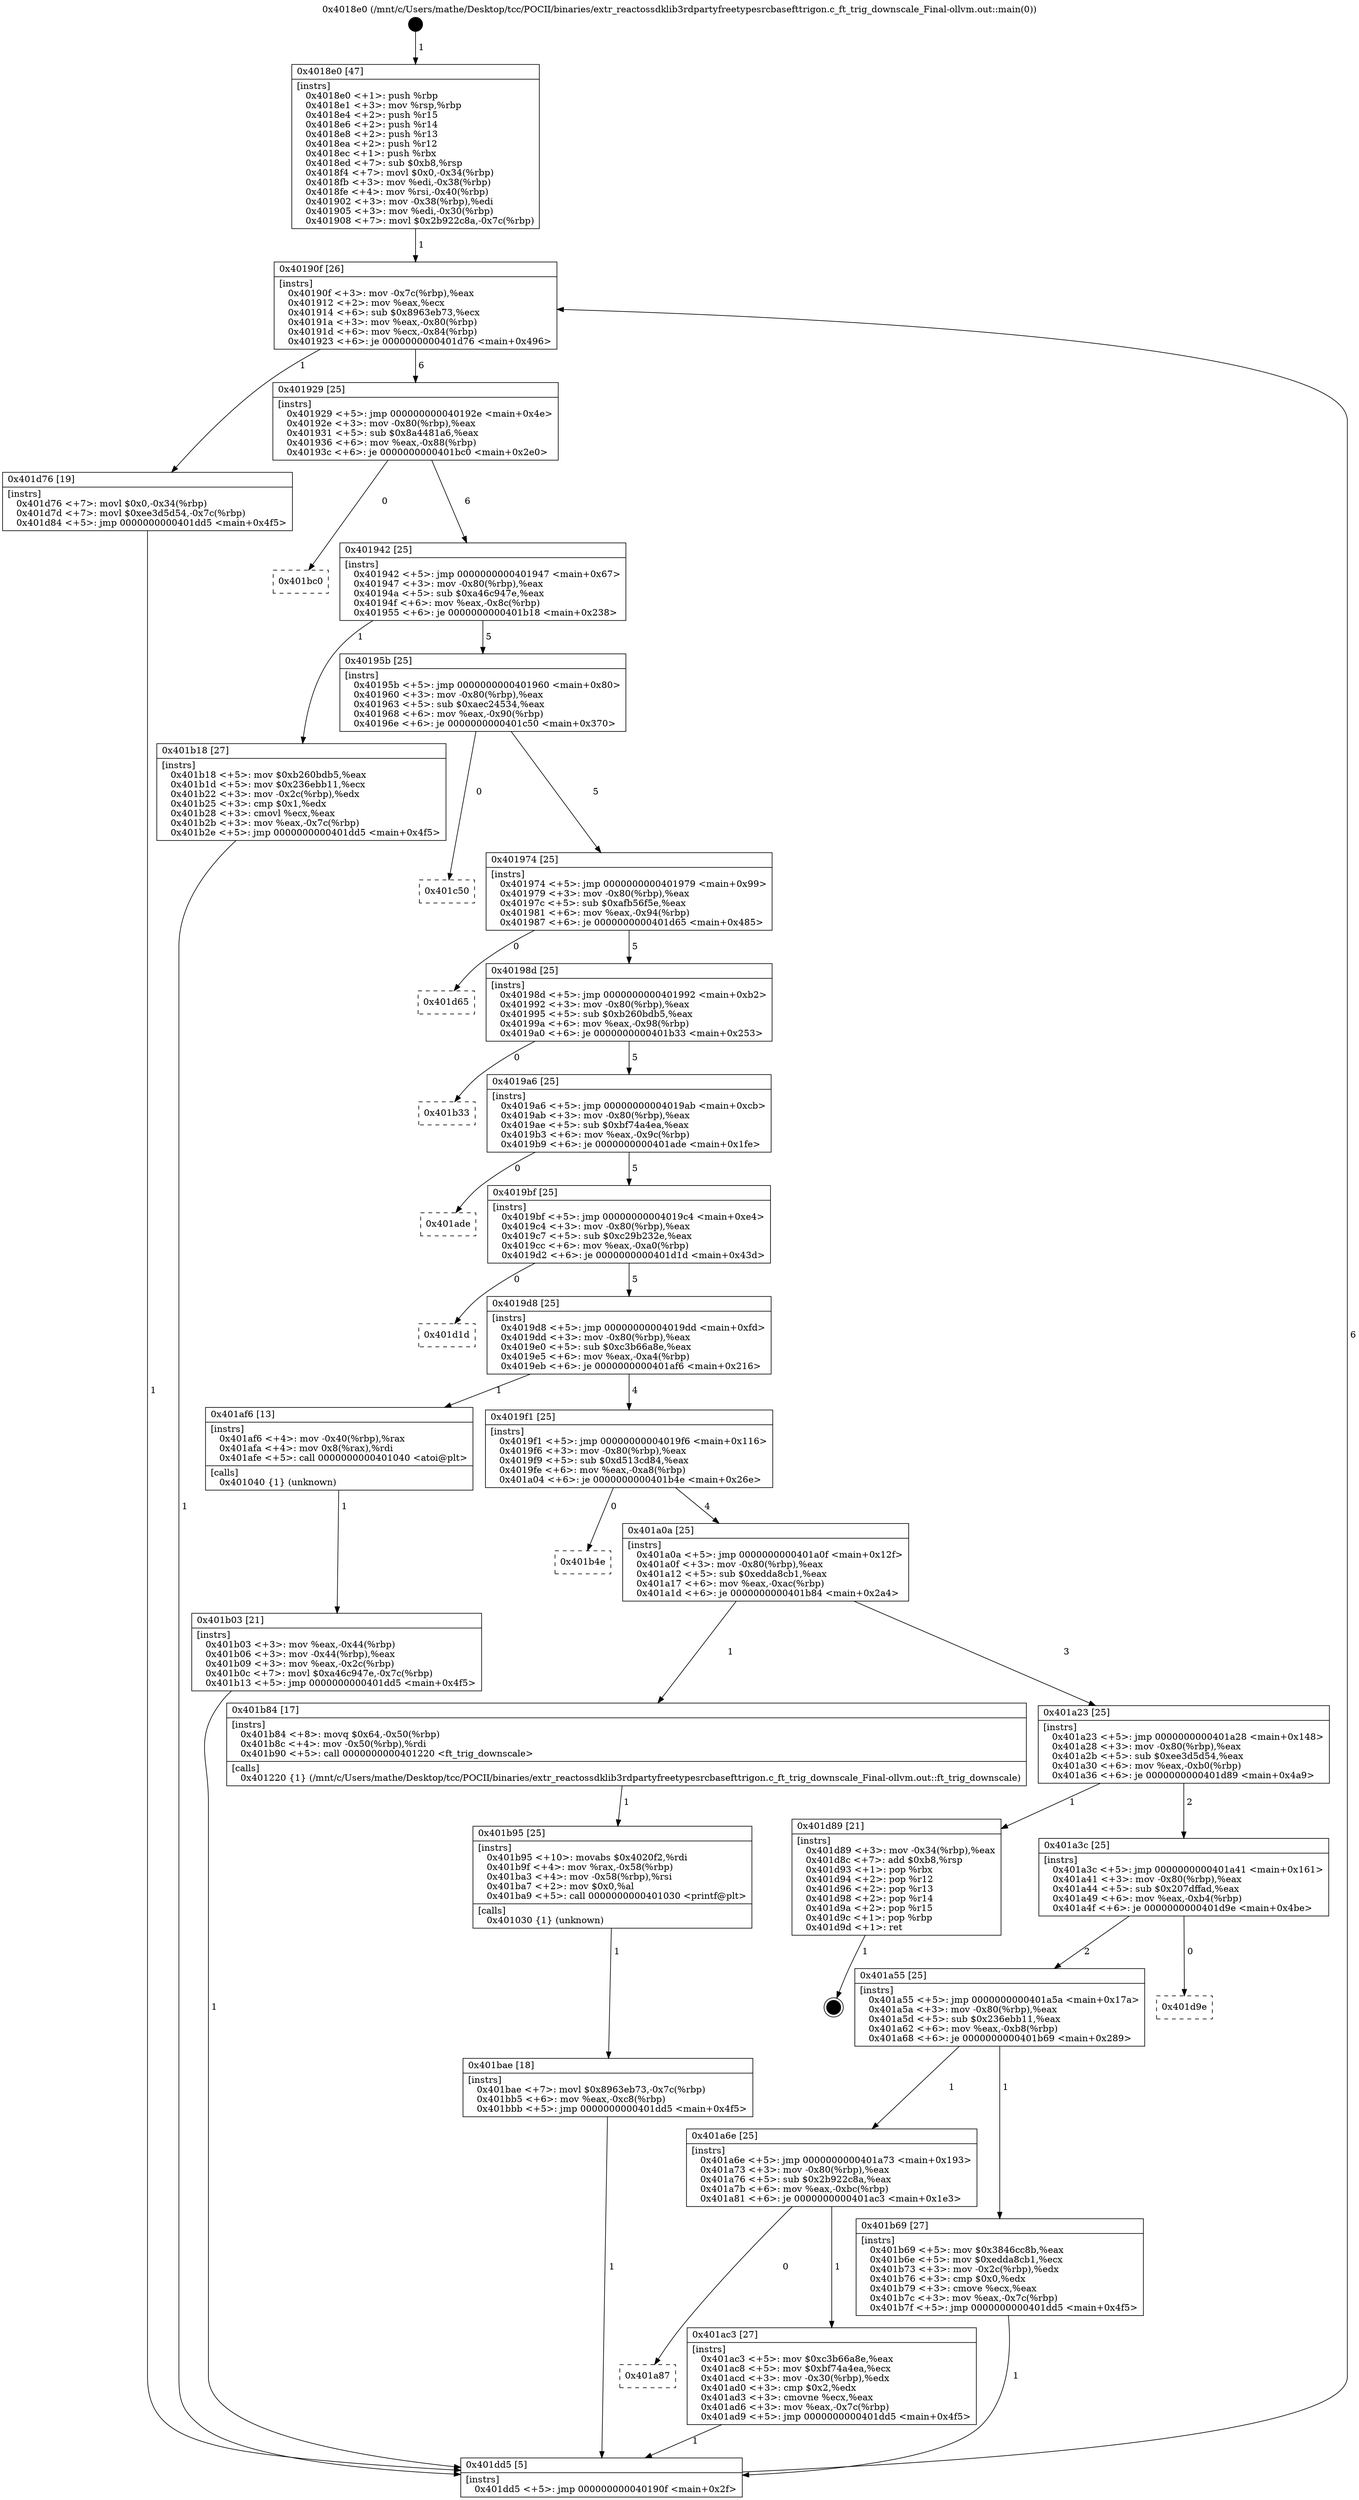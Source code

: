 digraph "0x4018e0" {
  label = "0x4018e0 (/mnt/c/Users/mathe/Desktop/tcc/POCII/binaries/extr_reactossdklib3rdpartyfreetypesrcbasefttrigon.c_ft_trig_downscale_Final-ollvm.out::main(0))"
  labelloc = "t"
  node[shape=record]

  Entry [label="",width=0.3,height=0.3,shape=circle,fillcolor=black,style=filled]
  "0x40190f" [label="{
     0x40190f [26]\l
     | [instrs]\l
     &nbsp;&nbsp;0x40190f \<+3\>: mov -0x7c(%rbp),%eax\l
     &nbsp;&nbsp;0x401912 \<+2\>: mov %eax,%ecx\l
     &nbsp;&nbsp;0x401914 \<+6\>: sub $0x8963eb73,%ecx\l
     &nbsp;&nbsp;0x40191a \<+3\>: mov %eax,-0x80(%rbp)\l
     &nbsp;&nbsp;0x40191d \<+6\>: mov %ecx,-0x84(%rbp)\l
     &nbsp;&nbsp;0x401923 \<+6\>: je 0000000000401d76 \<main+0x496\>\l
  }"]
  "0x401d76" [label="{
     0x401d76 [19]\l
     | [instrs]\l
     &nbsp;&nbsp;0x401d76 \<+7\>: movl $0x0,-0x34(%rbp)\l
     &nbsp;&nbsp;0x401d7d \<+7\>: movl $0xee3d5d54,-0x7c(%rbp)\l
     &nbsp;&nbsp;0x401d84 \<+5\>: jmp 0000000000401dd5 \<main+0x4f5\>\l
  }"]
  "0x401929" [label="{
     0x401929 [25]\l
     | [instrs]\l
     &nbsp;&nbsp;0x401929 \<+5\>: jmp 000000000040192e \<main+0x4e\>\l
     &nbsp;&nbsp;0x40192e \<+3\>: mov -0x80(%rbp),%eax\l
     &nbsp;&nbsp;0x401931 \<+5\>: sub $0x8a4481a6,%eax\l
     &nbsp;&nbsp;0x401936 \<+6\>: mov %eax,-0x88(%rbp)\l
     &nbsp;&nbsp;0x40193c \<+6\>: je 0000000000401bc0 \<main+0x2e0\>\l
  }"]
  Exit [label="",width=0.3,height=0.3,shape=circle,fillcolor=black,style=filled,peripheries=2]
  "0x401bc0" [label="{
     0x401bc0\l
  }", style=dashed]
  "0x401942" [label="{
     0x401942 [25]\l
     | [instrs]\l
     &nbsp;&nbsp;0x401942 \<+5\>: jmp 0000000000401947 \<main+0x67\>\l
     &nbsp;&nbsp;0x401947 \<+3\>: mov -0x80(%rbp),%eax\l
     &nbsp;&nbsp;0x40194a \<+5\>: sub $0xa46c947e,%eax\l
     &nbsp;&nbsp;0x40194f \<+6\>: mov %eax,-0x8c(%rbp)\l
     &nbsp;&nbsp;0x401955 \<+6\>: je 0000000000401b18 \<main+0x238\>\l
  }"]
  "0x401bae" [label="{
     0x401bae [18]\l
     | [instrs]\l
     &nbsp;&nbsp;0x401bae \<+7\>: movl $0x8963eb73,-0x7c(%rbp)\l
     &nbsp;&nbsp;0x401bb5 \<+6\>: mov %eax,-0xc8(%rbp)\l
     &nbsp;&nbsp;0x401bbb \<+5\>: jmp 0000000000401dd5 \<main+0x4f5\>\l
  }"]
  "0x401b18" [label="{
     0x401b18 [27]\l
     | [instrs]\l
     &nbsp;&nbsp;0x401b18 \<+5\>: mov $0xb260bdb5,%eax\l
     &nbsp;&nbsp;0x401b1d \<+5\>: mov $0x236ebb11,%ecx\l
     &nbsp;&nbsp;0x401b22 \<+3\>: mov -0x2c(%rbp),%edx\l
     &nbsp;&nbsp;0x401b25 \<+3\>: cmp $0x1,%edx\l
     &nbsp;&nbsp;0x401b28 \<+3\>: cmovl %ecx,%eax\l
     &nbsp;&nbsp;0x401b2b \<+3\>: mov %eax,-0x7c(%rbp)\l
     &nbsp;&nbsp;0x401b2e \<+5\>: jmp 0000000000401dd5 \<main+0x4f5\>\l
  }"]
  "0x40195b" [label="{
     0x40195b [25]\l
     | [instrs]\l
     &nbsp;&nbsp;0x40195b \<+5\>: jmp 0000000000401960 \<main+0x80\>\l
     &nbsp;&nbsp;0x401960 \<+3\>: mov -0x80(%rbp),%eax\l
     &nbsp;&nbsp;0x401963 \<+5\>: sub $0xaec24534,%eax\l
     &nbsp;&nbsp;0x401968 \<+6\>: mov %eax,-0x90(%rbp)\l
     &nbsp;&nbsp;0x40196e \<+6\>: je 0000000000401c50 \<main+0x370\>\l
  }"]
  "0x401b95" [label="{
     0x401b95 [25]\l
     | [instrs]\l
     &nbsp;&nbsp;0x401b95 \<+10\>: movabs $0x4020f2,%rdi\l
     &nbsp;&nbsp;0x401b9f \<+4\>: mov %rax,-0x58(%rbp)\l
     &nbsp;&nbsp;0x401ba3 \<+4\>: mov -0x58(%rbp),%rsi\l
     &nbsp;&nbsp;0x401ba7 \<+2\>: mov $0x0,%al\l
     &nbsp;&nbsp;0x401ba9 \<+5\>: call 0000000000401030 \<printf@plt\>\l
     | [calls]\l
     &nbsp;&nbsp;0x401030 \{1\} (unknown)\l
  }"]
  "0x401c50" [label="{
     0x401c50\l
  }", style=dashed]
  "0x401974" [label="{
     0x401974 [25]\l
     | [instrs]\l
     &nbsp;&nbsp;0x401974 \<+5\>: jmp 0000000000401979 \<main+0x99\>\l
     &nbsp;&nbsp;0x401979 \<+3\>: mov -0x80(%rbp),%eax\l
     &nbsp;&nbsp;0x40197c \<+5\>: sub $0xafb56f5e,%eax\l
     &nbsp;&nbsp;0x401981 \<+6\>: mov %eax,-0x94(%rbp)\l
     &nbsp;&nbsp;0x401987 \<+6\>: je 0000000000401d65 \<main+0x485\>\l
  }"]
  "0x401b03" [label="{
     0x401b03 [21]\l
     | [instrs]\l
     &nbsp;&nbsp;0x401b03 \<+3\>: mov %eax,-0x44(%rbp)\l
     &nbsp;&nbsp;0x401b06 \<+3\>: mov -0x44(%rbp),%eax\l
     &nbsp;&nbsp;0x401b09 \<+3\>: mov %eax,-0x2c(%rbp)\l
     &nbsp;&nbsp;0x401b0c \<+7\>: movl $0xa46c947e,-0x7c(%rbp)\l
     &nbsp;&nbsp;0x401b13 \<+5\>: jmp 0000000000401dd5 \<main+0x4f5\>\l
  }"]
  "0x401d65" [label="{
     0x401d65\l
  }", style=dashed]
  "0x40198d" [label="{
     0x40198d [25]\l
     | [instrs]\l
     &nbsp;&nbsp;0x40198d \<+5\>: jmp 0000000000401992 \<main+0xb2\>\l
     &nbsp;&nbsp;0x401992 \<+3\>: mov -0x80(%rbp),%eax\l
     &nbsp;&nbsp;0x401995 \<+5\>: sub $0xb260bdb5,%eax\l
     &nbsp;&nbsp;0x40199a \<+6\>: mov %eax,-0x98(%rbp)\l
     &nbsp;&nbsp;0x4019a0 \<+6\>: je 0000000000401b33 \<main+0x253\>\l
  }"]
  "0x4018e0" [label="{
     0x4018e0 [47]\l
     | [instrs]\l
     &nbsp;&nbsp;0x4018e0 \<+1\>: push %rbp\l
     &nbsp;&nbsp;0x4018e1 \<+3\>: mov %rsp,%rbp\l
     &nbsp;&nbsp;0x4018e4 \<+2\>: push %r15\l
     &nbsp;&nbsp;0x4018e6 \<+2\>: push %r14\l
     &nbsp;&nbsp;0x4018e8 \<+2\>: push %r13\l
     &nbsp;&nbsp;0x4018ea \<+2\>: push %r12\l
     &nbsp;&nbsp;0x4018ec \<+1\>: push %rbx\l
     &nbsp;&nbsp;0x4018ed \<+7\>: sub $0xb8,%rsp\l
     &nbsp;&nbsp;0x4018f4 \<+7\>: movl $0x0,-0x34(%rbp)\l
     &nbsp;&nbsp;0x4018fb \<+3\>: mov %edi,-0x38(%rbp)\l
     &nbsp;&nbsp;0x4018fe \<+4\>: mov %rsi,-0x40(%rbp)\l
     &nbsp;&nbsp;0x401902 \<+3\>: mov -0x38(%rbp),%edi\l
     &nbsp;&nbsp;0x401905 \<+3\>: mov %edi,-0x30(%rbp)\l
     &nbsp;&nbsp;0x401908 \<+7\>: movl $0x2b922c8a,-0x7c(%rbp)\l
  }"]
  "0x401b33" [label="{
     0x401b33\l
  }", style=dashed]
  "0x4019a6" [label="{
     0x4019a6 [25]\l
     | [instrs]\l
     &nbsp;&nbsp;0x4019a6 \<+5\>: jmp 00000000004019ab \<main+0xcb\>\l
     &nbsp;&nbsp;0x4019ab \<+3\>: mov -0x80(%rbp),%eax\l
     &nbsp;&nbsp;0x4019ae \<+5\>: sub $0xbf74a4ea,%eax\l
     &nbsp;&nbsp;0x4019b3 \<+6\>: mov %eax,-0x9c(%rbp)\l
     &nbsp;&nbsp;0x4019b9 \<+6\>: je 0000000000401ade \<main+0x1fe\>\l
  }"]
  "0x401dd5" [label="{
     0x401dd5 [5]\l
     | [instrs]\l
     &nbsp;&nbsp;0x401dd5 \<+5\>: jmp 000000000040190f \<main+0x2f\>\l
  }"]
  "0x401ade" [label="{
     0x401ade\l
  }", style=dashed]
  "0x4019bf" [label="{
     0x4019bf [25]\l
     | [instrs]\l
     &nbsp;&nbsp;0x4019bf \<+5\>: jmp 00000000004019c4 \<main+0xe4\>\l
     &nbsp;&nbsp;0x4019c4 \<+3\>: mov -0x80(%rbp),%eax\l
     &nbsp;&nbsp;0x4019c7 \<+5\>: sub $0xc29b232e,%eax\l
     &nbsp;&nbsp;0x4019cc \<+6\>: mov %eax,-0xa0(%rbp)\l
     &nbsp;&nbsp;0x4019d2 \<+6\>: je 0000000000401d1d \<main+0x43d\>\l
  }"]
  "0x401a87" [label="{
     0x401a87\l
  }", style=dashed]
  "0x401d1d" [label="{
     0x401d1d\l
  }", style=dashed]
  "0x4019d8" [label="{
     0x4019d8 [25]\l
     | [instrs]\l
     &nbsp;&nbsp;0x4019d8 \<+5\>: jmp 00000000004019dd \<main+0xfd\>\l
     &nbsp;&nbsp;0x4019dd \<+3\>: mov -0x80(%rbp),%eax\l
     &nbsp;&nbsp;0x4019e0 \<+5\>: sub $0xc3b66a8e,%eax\l
     &nbsp;&nbsp;0x4019e5 \<+6\>: mov %eax,-0xa4(%rbp)\l
     &nbsp;&nbsp;0x4019eb \<+6\>: je 0000000000401af6 \<main+0x216\>\l
  }"]
  "0x401ac3" [label="{
     0x401ac3 [27]\l
     | [instrs]\l
     &nbsp;&nbsp;0x401ac3 \<+5\>: mov $0xc3b66a8e,%eax\l
     &nbsp;&nbsp;0x401ac8 \<+5\>: mov $0xbf74a4ea,%ecx\l
     &nbsp;&nbsp;0x401acd \<+3\>: mov -0x30(%rbp),%edx\l
     &nbsp;&nbsp;0x401ad0 \<+3\>: cmp $0x2,%edx\l
     &nbsp;&nbsp;0x401ad3 \<+3\>: cmovne %ecx,%eax\l
     &nbsp;&nbsp;0x401ad6 \<+3\>: mov %eax,-0x7c(%rbp)\l
     &nbsp;&nbsp;0x401ad9 \<+5\>: jmp 0000000000401dd5 \<main+0x4f5\>\l
  }"]
  "0x401af6" [label="{
     0x401af6 [13]\l
     | [instrs]\l
     &nbsp;&nbsp;0x401af6 \<+4\>: mov -0x40(%rbp),%rax\l
     &nbsp;&nbsp;0x401afa \<+4\>: mov 0x8(%rax),%rdi\l
     &nbsp;&nbsp;0x401afe \<+5\>: call 0000000000401040 \<atoi@plt\>\l
     | [calls]\l
     &nbsp;&nbsp;0x401040 \{1\} (unknown)\l
  }"]
  "0x4019f1" [label="{
     0x4019f1 [25]\l
     | [instrs]\l
     &nbsp;&nbsp;0x4019f1 \<+5\>: jmp 00000000004019f6 \<main+0x116\>\l
     &nbsp;&nbsp;0x4019f6 \<+3\>: mov -0x80(%rbp),%eax\l
     &nbsp;&nbsp;0x4019f9 \<+5\>: sub $0xd513cd84,%eax\l
     &nbsp;&nbsp;0x4019fe \<+6\>: mov %eax,-0xa8(%rbp)\l
     &nbsp;&nbsp;0x401a04 \<+6\>: je 0000000000401b4e \<main+0x26e\>\l
  }"]
  "0x401a6e" [label="{
     0x401a6e [25]\l
     | [instrs]\l
     &nbsp;&nbsp;0x401a6e \<+5\>: jmp 0000000000401a73 \<main+0x193\>\l
     &nbsp;&nbsp;0x401a73 \<+3\>: mov -0x80(%rbp),%eax\l
     &nbsp;&nbsp;0x401a76 \<+5\>: sub $0x2b922c8a,%eax\l
     &nbsp;&nbsp;0x401a7b \<+6\>: mov %eax,-0xbc(%rbp)\l
     &nbsp;&nbsp;0x401a81 \<+6\>: je 0000000000401ac3 \<main+0x1e3\>\l
  }"]
  "0x401b4e" [label="{
     0x401b4e\l
  }", style=dashed]
  "0x401a0a" [label="{
     0x401a0a [25]\l
     | [instrs]\l
     &nbsp;&nbsp;0x401a0a \<+5\>: jmp 0000000000401a0f \<main+0x12f\>\l
     &nbsp;&nbsp;0x401a0f \<+3\>: mov -0x80(%rbp),%eax\l
     &nbsp;&nbsp;0x401a12 \<+5\>: sub $0xedda8cb1,%eax\l
     &nbsp;&nbsp;0x401a17 \<+6\>: mov %eax,-0xac(%rbp)\l
     &nbsp;&nbsp;0x401a1d \<+6\>: je 0000000000401b84 \<main+0x2a4\>\l
  }"]
  "0x401b69" [label="{
     0x401b69 [27]\l
     | [instrs]\l
     &nbsp;&nbsp;0x401b69 \<+5\>: mov $0x3846cc8b,%eax\l
     &nbsp;&nbsp;0x401b6e \<+5\>: mov $0xedda8cb1,%ecx\l
     &nbsp;&nbsp;0x401b73 \<+3\>: mov -0x2c(%rbp),%edx\l
     &nbsp;&nbsp;0x401b76 \<+3\>: cmp $0x0,%edx\l
     &nbsp;&nbsp;0x401b79 \<+3\>: cmove %ecx,%eax\l
     &nbsp;&nbsp;0x401b7c \<+3\>: mov %eax,-0x7c(%rbp)\l
     &nbsp;&nbsp;0x401b7f \<+5\>: jmp 0000000000401dd5 \<main+0x4f5\>\l
  }"]
  "0x401b84" [label="{
     0x401b84 [17]\l
     | [instrs]\l
     &nbsp;&nbsp;0x401b84 \<+8\>: movq $0x64,-0x50(%rbp)\l
     &nbsp;&nbsp;0x401b8c \<+4\>: mov -0x50(%rbp),%rdi\l
     &nbsp;&nbsp;0x401b90 \<+5\>: call 0000000000401220 \<ft_trig_downscale\>\l
     | [calls]\l
     &nbsp;&nbsp;0x401220 \{1\} (/mnt/c/Users/mathe/Desktop/tcc/POCII/binaries/extr_reactossdklib3rdpartyfreetypesrcbasefttrigon.c_ft_trig_downscale_Final-ollvm.out::ft_trig_downscale)\l
  }"]
  "0x401a23" [label="{
     0x401a23 [25]\l
     | [instrs]\l
     &nbsp;&nbsp;0x401a23 \<+5\>: jmp 0000000000401a28 \<main+0x148\>\l
     &nbsp;&nbsp;0x401a28 \<+3\>: mov -0x80(%rbp),%eax\l
     &nbsp;&nbsp;0x401a2b \<+5\>: sub $0xee3d5d54,%eax\l
     &nbsp;&nbsp;0x401a30 \<+6\>: mov %eax,-0xb0(%rbp)\l
     &nbsp;&nbsp;0x401a36 \<+6\>: je 0000000000401d89 \<main+0x4a9\>\l
  }"]
  "0x401a55" [label="{
     0x401a55 [25]\l
     | [instrs]\l
     &nbsp;&nbsp;0x401a55 \<+5\>: jmp 0000000000401a5a \<main+0x17a\>\l
     &nbsp;&nbsp;0x401a5a \<+3\>: mov -0x80(%rbp),%eax\l
     &nbsp;&nbsp;0x401a5d \<+5\>: sub $0x236ebb11,%eax\l
     &nbsp;&nbsp;0x401a62 \<+6\>: mov %eax,-0xb8(%rbp)\l
     &nbsp;&nbsp;0x401a68 \<+6\>: je 0000000000401b69 \<main+0x289\>\l
  }"]
  "0x401d89" [label="{
     0x401d89 [21]\l
     | [instrs]\l
     &nbsp;&nbsp;0x401d89 \<+3\>: mov -0x34(%rbp),%eax\l
     &nbsp;&nbsp;0x401d8c \<+7\>: add $0xb8,%rsp\l
     &nbsp;&nbsp;0x401d93 \<+1\>: pop %rbx\l
     &nbsp;&nbsp;0x401d94 \<+2\>: pop %r12\l
     &nbsp;&nbsp;0x401d96 \<+2\>: pop %r13\l
     &nbsp;&nbsp;0x401d98 \<+2\>: pop %r14\l
     &nbsp;&nbsp;0x401d9a \<+2\>: pop %r15\l
     &nbsp;&nbsp;0x401d9c \<+1\>: pop %rbp\l
     &nbsp;&nbsp;0x401d9d \<+1\>: ret\l
  }"]
  "0x401a3c" [label="{
     0x401a3c [25]\l
     | [instrs]\l
     &nbsp;&nbsp;0x401a3c \<+5\>: jmp 0000000000401a41 \<main+0x161\>\l
     &nbsp;&nbsp;0x401a41 \<+3\>: mov -0x80(%rbp),%eax\l
     &nbsp;&nbsp;0x401a44 \<+5\>: sub $0x207dffad,%eax\l
     &nbsp;&nbsp;0x401a49 \<+6\>: mov %eax,-0xb4(%rbp)\l
     &nbsp;&nbsp;0x401a4f \<+6\>: je 0000000000401d9e \<main+0x4be\>\l
  }"]
  "0x401d9e" [label="{
     0x401d9e\l
  }", style=dashed]
  Entry -> "0x4018e0" [label=" 1"]
  "0x40190f" -> "0x401d76" [label=" 1"]
  "0x40190f" -> "0x401929" [label=" 6"]
  "0x401d89" -> Exit [label=" 1"]
  "0x401929" -> "0x401bc0" [label=" 0"]
  "0x401929" -> "0x401942" [label=" 6"]
  "0x401d76" -> "0x401dd5" [label=" 1"]
  "0x401942" -> "0x401b18" [label=" 1"]
  "0x401942" -> "0x40195b" [label=" 5"]
  "0x401bae" -> "0x401dd5" [label=" 1"]
  "0x40195b" -> "0x401c50" [label=" 0"]
  "0x40195b" -> "0x401974" [label=" 5"]
  "0x401b95" -> "0x401bae" [label=" 1"]
  "0x401974" -> "0x401d65" [label=" 0"]
  "0x401974" -> "0x40198d" [label=" 5"]
  "0x401b84" -> "0x401b95" [label=" 1"]
  "0x40198d" -> "0x401b33" [label=" 0"]
  "0x40198d" -> "0x4019a6" [label=" 5"]
  "0x401b69" -> "0x401dd5" [label=" 1"]
  "0x4019a6" -> "0x401ade" [label=" 0"]
  "0x4019a6" -> "0x4019bf" [label=" 5"]
  "0x401b18" -> "0x401dd5" [label=" 1"]
  "0x4019bf" -> "0x401d1d" [label=" 0"]
  "0x4019bf" -> "0x4019d8" [label=" 5"]
  "0x401b03" -> "0x401dd5" [label=" 1"]
  "0x4019d8" -> "0x401af6" [label=" 1"]
  "0x4019d8" -> "0x4019f1" [label=" 4"]
  "0x401af6" -> "0x401b03" [label=" 1"]
  "0x4019f1" -> "0x401b4e" [label=" 0"]
  "0x4019f1" -> "0x401a0a" [label=" 4"]
  "0x4018e0" -> "0x40190f" [label=" 1"]
  "0x401a0a" -> "0x401b84" [label=" 1"]
  "0x401a0a" -> "0x401a23" [label=" 3"]
  "0x401ac3" -> "0x401dd5" [label=" 1"]
  "0x401a23" -> "0x401d89" [label=" 1"]
  "0x401a23" -> "0x401a3c" [label=" 2"]
  "0x401a6e" -> "0x401ac3" [label=" 1"]
  "0x401a3c" -> "0x401d9e" [label=" 0"]
  "0x401a3c" -> "0x401a55" [label=" 2"]
  "0x401a6e" -> "0x401a87" [label=" 0"]
  "0x401a55" -> "0x401b69" [label=" 1"]
  "0x401a55" -> "0x401a6e" [label=" 1"]
  "0x401dd5" -> "0x40190f" [label=" 6"]
}
